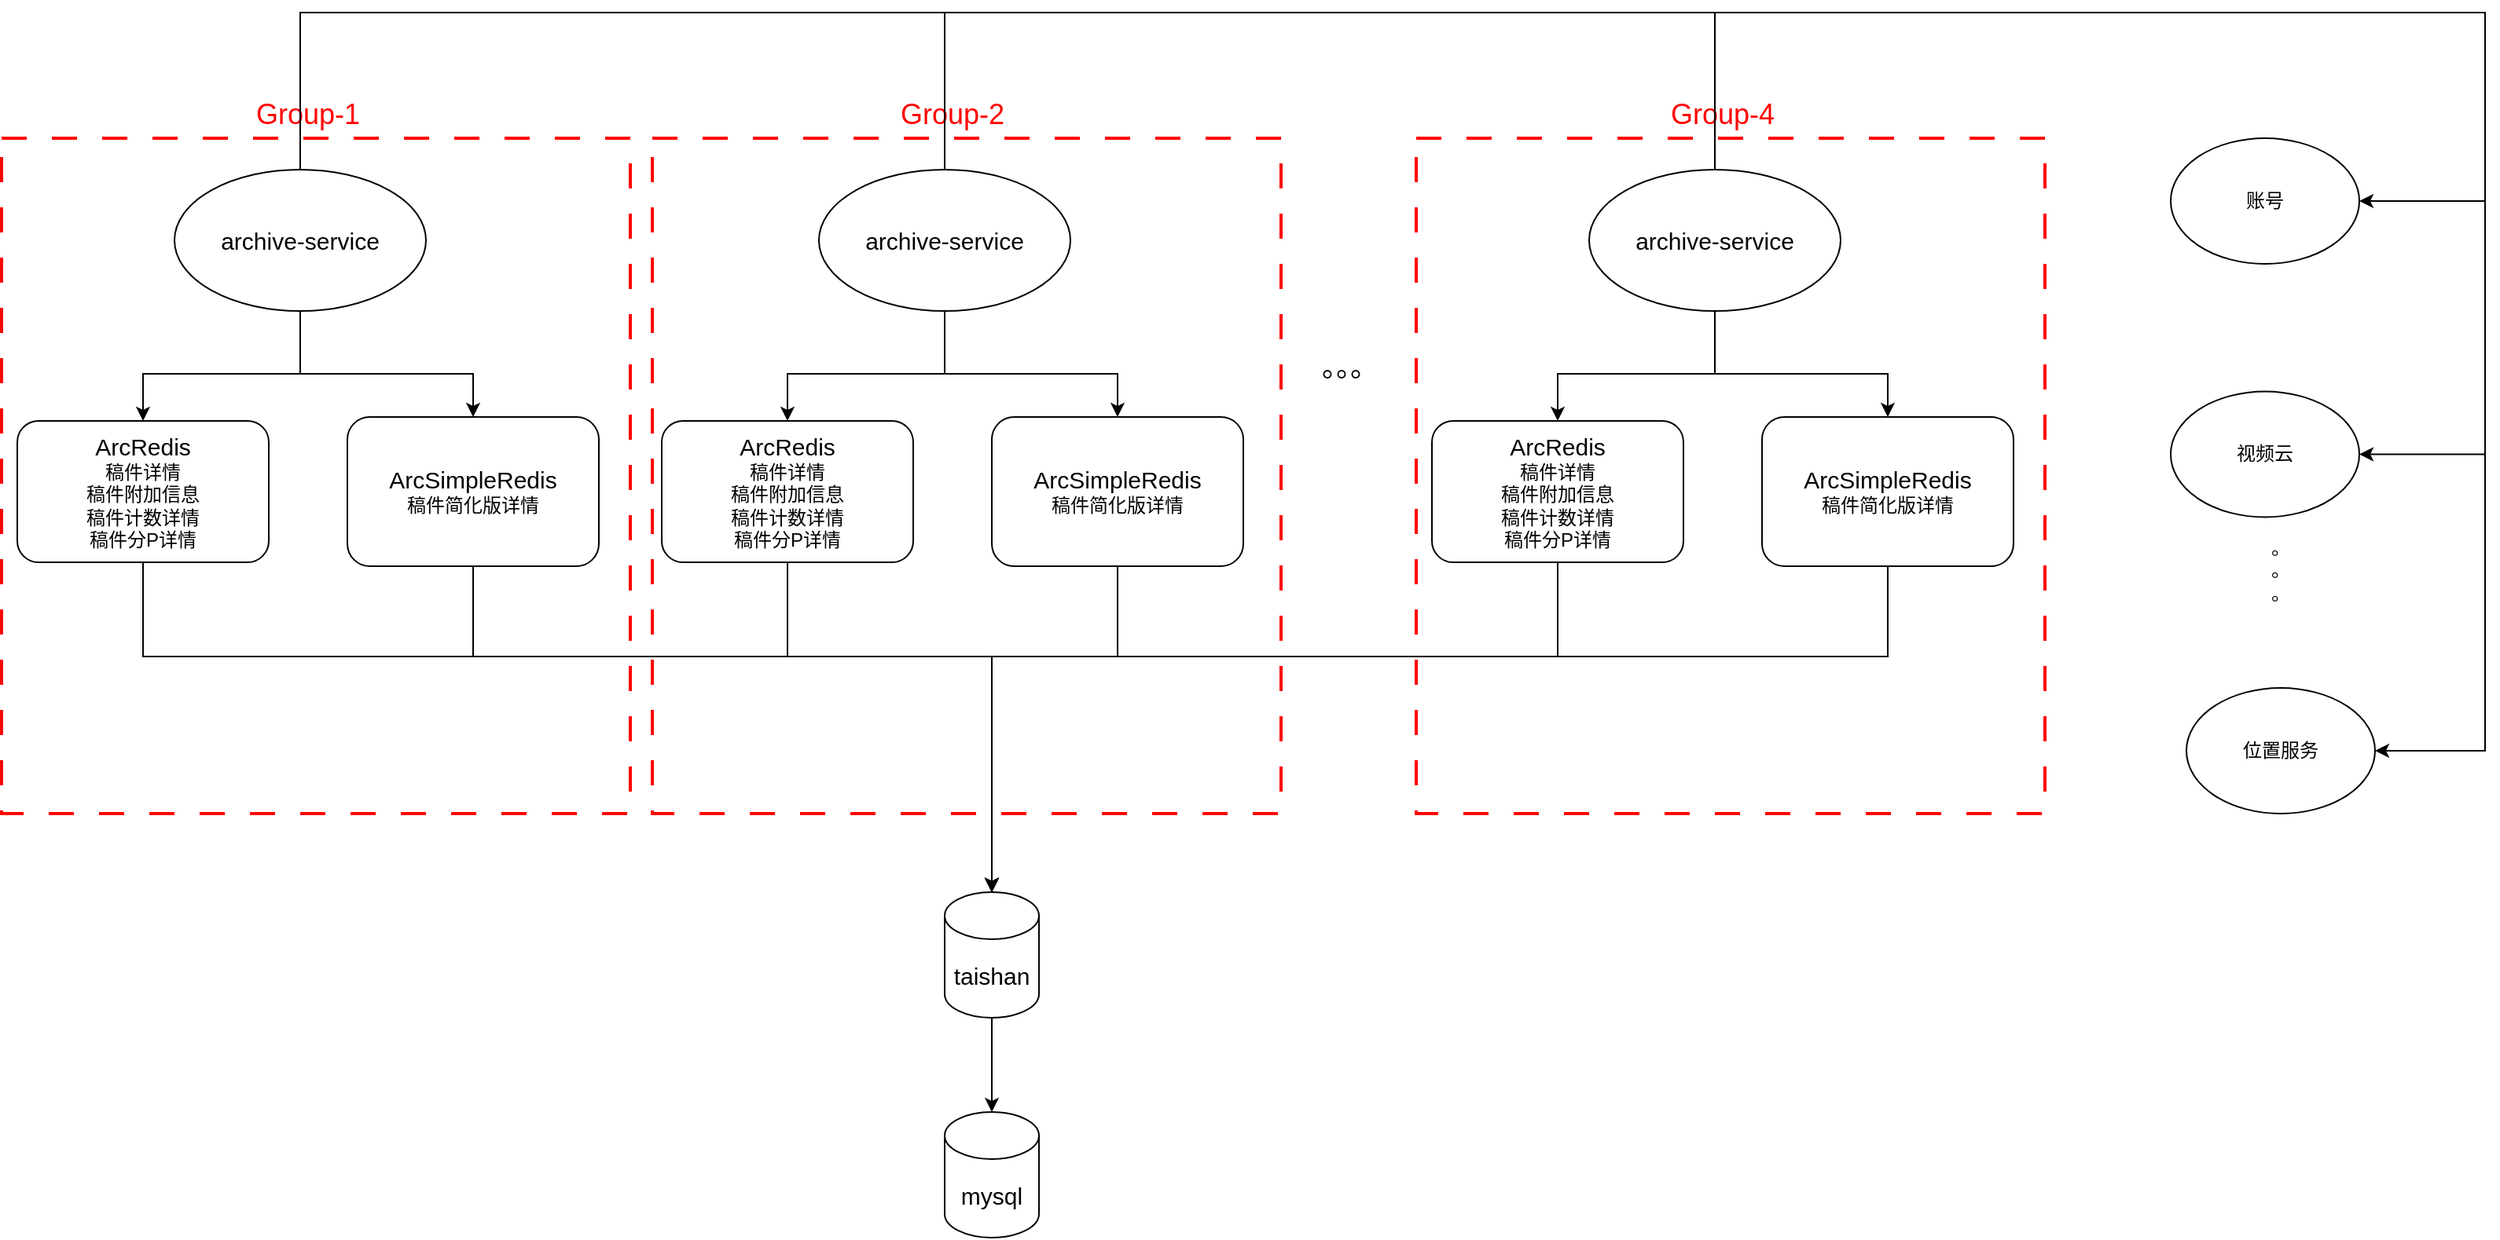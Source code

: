 <mxfile version="21.3.2" type="github">
  <diagram name="第 1 页" id="qCeJ8F9ar0Y0RMqBLcNG">
    <mxGraphModel dx="2261" dy="796" grid="1" gridSize="10" guides="1" tooltips="1" connect="1" arrows="1" fold="1" page="1" pageScale="1" pageWidth="827" pageHeight="1169" math="0" shadow="0">
      <root>
        <mxCell id="0" />
        <mxCell id="1" parent="0" />
        <mxCell id="-TwOvz3URIMJ0SHQHjhy-61" value="" style="group" vertex="1" connectable="0" parent="1">
          <mxGeometry x="-400" y="50" width="1580" height="780" as="geometry" />
        </mxCell>
        <mxCell id="-TwOvz3URIMJ0SHQHjhy-39" value="" style="rounded=0;whiteSpace=wrap;html=1;dashed=1;dashPattern=8 8;strokeWidth=2;strokeColor=#FF0000;" vertex="1" parent="-TwOvz3URIMJ0SHQHjhy-61">
          <mxGeometry y="80" width="400" height="430" as="geometry" />
        </mxCell>
        <mxCell id="-TwOvz3URIMJ0SHQHjhy-6" value="" style="group" vertex="1" connectable="0" parent="-TwOvz3URIMJ0SHQHjhy-61">
          <mxGeometry x="420" y="100" width="394" height="410" as="geometry" />
        </mxCell>
        <mxCell id="-TwOvz3URIMJ0SHQHjhy-41" value="" style="rounded=0;whiteSpace=wrap;html=1;dashed=1;dashPattern=8 8;strokeWidth=2;strokeColor=#FF0000;" vertex="1" parent="-TwOvz3URIMJ0SHQHjhy-6">
          <mxGeometry x="-6" y="-20" width="400" height="430" as="geometry" />
        </mxCell>
        <mxCell id="-TwOvz3URIMJ0SHQHjhy-1" value="&lt;font style=&quot;font-size: 15px;&quot;&gt;archive-service&lt;/font&gt;" style="ellipse;whiteSpace=wrap;html=1;" vertex="1" parent="-TwOvz3URIMJ0SHQHjhy-6">
          <mxGeometry x="100" width="160" height="90" as="geometry" />
        </mxCell>
        <mxCell id="-TwOvz3URIMJ0SHQHjhy-2" value="&lt;font style=&quot;font-size: 15px;&quot;&gt;ArcRedis&lt;/font&gt;&lt;br&gt;稿件详情&lt;br&gt;稿件附加信息&lt;br&gt;稿件计数详情&lt;br&gt;稿件分P详情" style="rounded=1;whiteSpace=wrap;html=1;" vertex="1" parent="-TwOvz3URIMJ0SHQHjhy-6">
          <mxGeometry y="160" width="160" height="90" as="geometry" />
        </mxCell>
        <mxCell id="-TwOvz3URIMJ0SHQHjhy-4" style="edgeStyle=orthogonalEdgeStyle;rounded=0;orthogonalLoop=1;jettySize=auto;html=1;exitX=0.5;exitY=1;exitDx=0;exitDy=0;" edge="1" parent="-TwOvz3URIMJ0SHQHjhy-6" source="-TwOvz3URIMJ0SHQHjhy-1" target="-TwOvz3URIMJ0SHQHjhy-2">
          <mxGeometry relative="1" as="geometry">
            <Array as="points">
              <mxPoint x="180" y="130" />
              <mxPoint x="80" y="130" />
            </Array>
          </mxGeometry>
        </mxCell>
        <mxCell id="-TwOvz3URIMJ0SHQHjhy-3" value="&lt;font style=&quot;&quot;&gt;&lt;span style=&quot;font-size: 15px;&quot;&gt;ArcSimpleRedis&lt;/span&gt;&lt;br&gt;&lt;font style=&quot;font-size: 12px;&quot;&gt;稿件简化版详情&lt;/font&gt;&lt;br&gt;&lt;/font&gt;" style="rounded=1;whiteSpace=wrap;html=1;" vertex="1" parent="-TwOvz3URIMJ0SHQHjhy-6">
          <mxGeometry x="210" y="157.5" width="160" height="95" as="geometry" />
        </mxCell>
        <mxCell id="-TwOvz3URIMJ0SHQHjhy-5" style="edgeStyle=orthogonalEdgeStyle;rounded=0;orthogonalLoop=1;jettySize=auto;html=1;" edge="1" parent="-TwOvz3URIMJ0SHQHjhy-6" source="-TwOvz3URIMJ0SHQHjhy-1" target="-TwOvz3URIMJ0SHQHjhy-3">
          <mxGeometry relative="1" as="geometry">
            <Array as="points">
              <mxPoint x="180" y="130" />
              <mxPoint x="290" y="130" />
            </Array>
          </mxGeometry>
        </mxCell>
        <mxCell id="-TwOvz3URIMJ0SHQHjhy-7" value="" style="group" vertex="1" connectable="0" parent="-TwOvz3URIMJ0SHQHjhy-61">
          <mxGeometry x="10" y="100" width="370" height="252.5" as="geometry" />
        </mxCell>
        <mxCell id="-TwOvz3URIMJ0SHQHjhy-8" value="&lt;font style=&quot;font-size: 15px;&quot;&gt;archive-service&lt;/font&gt;" style="ellipse;whiteSpace=wrap;html=1;" vertex="1" parent="-TwOvz3URIMJ0SHQHjhy-7">
          <mxGeometry x="100" width="160" height="90" as="geometry" />
        </mxCell>
        <mxCell id="-TwOvz3URIMJ0SHQHjhy-9" value="&lt;font style=&quot;font-size: 15px;&quot;&gt;ArcRedis&lt;/font&gt;&lt;br&gt;稿件详情&lt;br&gt;稿件附加信息&lt;br&gt;稿件计数详情&lt;br&gt;稿件分P详情" style="rounded=1;whiteSpace=wrap;html=1;" vertex="1" parent="-TwOvz3URIMJ0SHQHjhy-7">
          <mxGeometry y="160" width="160" height="90" as="geometry" />
        </mxCell>
        <mxCell id="-TwOvz3URIMJ0SHQHjhy-10" style="edgeStyle=orthogonalEdgeStyle;rounded=0;orthogonalLoop=1;jettySize=auto;html=1;exitX=0.5;exitY=1;exitDx=0;exitDy=0;" edge="1" parent="-TwOvz3URIMJ0SHQHjhy-7" source="-TwOvz3URIMJ0SHQHjhy-8" target="-TwOvz3URIMJ0SHQHjhy-9">
          <mxGeometry relative="1" as="geometry">
            <Array as="points">
              <mxPoint x="180" y="130" />
              <mxPoint x="80" y="130" />
            </Array>
          </mxGeometry>
        </mxCell>
        <mxCell id="-TwOvz3URIMJ0SHQHjhy-11" value="&lt;font style=&quot;&quot;&gt;&lt;span style=&quot;font-size: 15px;&quot;&gt;ArcSimpleRedis&lt;/span&gt;&lt;br&gt;&lt;font style=&quot;font-size: 12px;&quot;&gt;稿件简化版详情&lt;/font&gt;&lt;br&gt;&lt;/font&gt;" style="rounded=1;whiteSpace=wrap;html=1;" vertex="1" parent="-TwOvz3URIMJ0SHQHjhy-7">
          <mxGeometry x="210" y="157.5" width="160" height="95" as="geometry" />
        </mxCell>
        <mxCell id="-TwOvz3URIMJ0SHQHjhy-12" style="edgeStyle=orthogonalEdgeStyle;rounded=0;orthogonalLoop=1;jettySize=auto;html=1;" edge="1" parent="-TwOvz3URIMJ0SHQHjhy-7" source="-TwOvz3URIMJ0SHQHjhy-8" target="-TwOvz3URIMJ0SHQHjhy-11">
          <mxGeometry relative="1" as="geometry">
            <Array as="points">
              <mxPoint x="180" y="130" />
              <mxPoint x="290" y="130" />
            </Array>
          </mxGeometry>
        </mxCell>
        <mxCell id="-TwOvz3URIMJ0SHQHjhy-19" value="" style="group" vertex="1" connectable="0" parent="-TwOvz3URIMJ0SHQHjhy-61">
          <mxGeometry x="910" y="100" width="390" height="410" as="geometry" />
        </mxCell>
        <mxCell id="-TwOvz3URIMJ0SHQHjhy-49" value="" style="rounded=0;whiteSpace=wrap;html=1;dashed=1;dashPattern=8 8;strokeWidth=2;strokeColor=#FF0000;" vertex="1" parent="-TwOvz3URIMJ0SHQHjhy-19">
          <mxGeometry x="-10" y="-20" width="400" height="430" as="geometry" />
        </mxCell>
        <mxCell id="-TwOvz3URIMJ0SHQHjhy-20" value="&lt;font style=&quot;font-size: 15px;&quot;&gt;archive-service&lt;/font&gt;" style="ellipse;whiteSpace=wrap;html=1;" vertex="1" parent="-TwOvz3URIMJ0SHQHjhy-19">
          <mxGeometry x="100" width="160" height="90" as="geometry" />
        </mxCell>
        <mxCell id="-TwOvz3URIMJ0SHQHjhy-21" value="&lt;font style=&quot;font-size: 15px;&quot;&gt;ArcRedis&lt;/font&gt;&lt;br&gt;稿件详情&lt;br&gt;稿件附加信息&lt;br&gt;稿件计数详情&lt;br&gt;稿件分P详情" style="rounded=1;whiteSpace=wrap;html=1;" vertex="1" parent="-TwOvz3URIMJ0SHQHjhy-19">
          <mxGeometry y="160" width="160" height="90" as="geometry" />
        </mxCell>
        <mxCell id="-TwOvz3URIMJ0SHQHjhy-22" style="edgeStyle=orthogonalEdgeStyle;rounded=0;orthogonalLoop=1;jettySize=auto;html=1;exitX=0.5;exitY=1;exitDx=0;exitDy=0;" edge="1" parent="-TwOvz3URIMJ0SHQHjhy-19" source="-TwOvz3URIMJ0SHQHjhy-20" target="-TwOvz3URIMJ0SHQHjhy-21">
          <mxGeometry relative="1" as="geometry">
            <Array as="points">
              <mxPoint x="180" y="130" />
              <mxPoint x="80" y="130" />
            </Array>
          </mxGeometry>
        </mxCell>
        <mxCell id="-TwOvz3URIMJ0SHQHjhy-23" value="&lt;font style=&quot;&quot;&gt;&lt;span style=&quot;font-size: 15px;&quot;&gt;ArcSimpleRedis&lt;/span&gt;&lt;br&gt;&lt;font style=&quot;font-size: 12px;&quot;&gt;稿件简化版详情&lt;/font&gt;&lt;br&gt;&lt;/font&gt;" style="rounded=1;whiteSpace=wrap;html=1;" vertex="1" parent="-TwOvz3URIMJ0SHQHjhy-19">
          <mxGeometry x="210" y="157.5" width="160" height="95" as="geometry" />
        </mxCell>
        <mxCell id="-TwOvz3URIMJ0SHQHjhy-24" style="edgeStyle=orthogonalEdgeStyle;rounded=0;orthogonalLoop=1;jettySize=auto;html=1;" edge="1" parent="-TwOvz3URIMJ0SHQHjhy-19" source="-TwOvz3URIMJ0SHQHjhy-20" target="-TwOvz3URIMJ0SHQHjhy-23">
          <mxGeometry relative="1" as="geometry">
            <Array as="points">
              <mxPoint x="180" y="130" />
              <mxPoint x="290" y="130" />
            </Array>
          </mxGeometry>
        </mxCell>
        <mxCell id="-TwOvz3URIMJ0SHQHjhy-25" value="&lt;font style=&quot;font-size: 18px;&quot;&gt;。。。&lt;/font&gt;" style="text;strokeColor=none;align=center;fillColor=none;html=1;verticalAlign=middle;whiteSpace=wrap;rounded=0;" vertex="1" parent="-TwOvz3URIMJ0SHQHjhy-61">
          <mxGeometry x="760" y="211.25" width="196" height="30" as="geometry" />
        </mxCell>
        <mxCell id="-TwOvz3URIMJ0SHQHjhy-27" value="&lt;font style=&quot;font-size: 15px;&quot;&gt;taishan&lt;/font&gt;" style="shape=cylinder3;whiteSpace=wrap;html=1;boundedLbl=1;backgroundOutline=1;size=15;" vertex="1" parent="-TwOvz3URIMJ0SHQHjhy-61">
          <mxGeometry x="600" y="560" width="60" height="80" as="geometry" />
        </mxCell>
        <mxCell id="-TwOvz3URIMJ0SHQHjhy-28" value="&lt;font style=&quot;font-size: 15px;&quot;&gt;mysql&lt;/font&gt;" style="shape=cylinder3;whiteSpace=wrap;html=1;boundedLbl=1;backgroundOutline=1;size=15;" vertex="1" parent="-TwOvz3URIMJ0SHQHjhy-61">
          <mxGeometry x="600" y="700" width="60" height="80" as="geometry" />
        </mxCell>
        <mxCell id="-TwOvz3URIMJ0SHQHjhy-32" style="edgeStyle=orthogonalEdgeStyle;rounded=0;orthogonalLoop=1;jettySize=auto;html=1;" edge="1" parent="-TwOvz3URIMJ0SHQHjhy-61" source="-TwOvz3URIMJ0SHQHjhy-9" target="-TwOvz3URIMJ0SHQHjhy-27">
          <mxGeometry relative="1" as="geometry">
            <Array as="points">
              <mxPoint x="90" y="410" />
              <mxPoint x="630" y="410" />
            </Array>
          </mxGeometry>
        </mxCell>
        <mxCell id="-TwOvz3URIMJ0SHQHjhy-33" style="edgeStyle=orthogonalEdgeStyle;rounded=0;orthogonalLoop=1;jettySize=auto;html=1;exitX=0.5;exitY=1;exitDx=0;exitDy=0;entryX=0.5;entryY=0;entryDx=0;entryDy=0;entryPerimeter=0;" edge="1" parent="-TwOvz3URIMJ0SHQHjhy-61" source="-TwOvz3URIMJ0SHQHjhy-11" target="-TwOvz3URIMJ0SHQHjhy-27">
          <mxGeometry relative="1" as="geometry">
            <Array as="points">
              <mxPoint x="300" y="410" />
              <mxPoint x="630" y="410" />
            </Array>
          </mxGeometry>
        </mxCell>
        <mxCell id="-TwOvz3URIMJ0SHQHjhy-34" style="edgeStyle=orthogonalEdgeStyle;rounded=0;orthogonalLoop=1;jettySize=auto;html=1;entryX=0.5;entryY=0;entryDx=0;entryDy=0;entryPerimeter=0;" edge="1" parent="-TwOvz3URIMJ0SHQHjhy-61" source="-TwOvz3URIMJ0SHQHjhy-2" target="-TwOvz3URIMJ0SHQHjhy-27">
          <mxGeometry relative="1" as="geometry">
            <Array as="points">
              <mxPoint x="500" y="410" />
              <mxPoint x="630" y="410" />
            </Array>
          </mxGeometry>
        </mxCell>
        <mxCell id="-TwOvz3URIMJ0SHQHjhy-35" style="edgeStyle=orthogonalEdgeStyle;rounded=0;orthogonalLoop=1;jettySize=auto;html=1;entryX=0.5;entryY=0;entryDx=0;entryDy=0;entryPerimeter=0;" edge="1" parent="-TwOvz3URIMJ0SHQHjhy-61" source="-TwOvz3URIMJ0SHQHjhy-3" target="-TwOvz3URIMJ0SHQHjhy-27">
          <mxGeometry relative="1" as="geometry">
            <Array as="points">
              <mxPoint x="710" y="410" />
              <mxPoint x="630" y="410" />
            </Array>
          </mxGeometry>
        </mxCell>
        <mxCell id="-TwOvz3URIMJ0SHQHjhy-36" style="edgeStyle=orthogonalEdgeStyle;rounded=0;orthogonalLoop=1;jettySize=auto;html=1;entryX=0.5;entryY=0;entryDx=0;entryDy=0;entryPerimeter=0;" edge="1" parent="-TwOvz3URIMJ0SHQHjhy-61" source="-TwOvz3URIMJ0SHQHjhy-21" target="-TwOvz3URIMJ0SHQHjhy-27">
          <mxGeometry relative="1" as="geometry">
            <Array as="points">
              <mxPoint x="990" y="410" />
              <mxPoint x="630" y="410" />
            </Array>
          </mxGeometry>
        </mxCell>
        <mxCell id="-TwOvz3URIMJ0SHQHjhy-29" style="edgeStyle=orthogonalEdgeStyle;rounded=0;orthogonalLoop=1;jettySize=auto;html=1;" edge="1" parent="-TwOvz3URIMJ0SHQHjhy-61" source="-TwOvz3URIMJ0SHQHjhy-27" target="-TwOvz3URIMJ0SHQHjhy-28">
          <mxGeometry relative="1" as="geometry" />
        </mxCell>
        <mxCell id="-TwOvz3URIMJ0SHQHjhy-37" style="edgeStyle=orthogonalEdgeStyle;rounded=0;orthogonalLoop=1;jettySize=auto;html=1;entryX=0.5;entryY=0;entryDx=0;entryDy=0;entryPerimeter=0;" edge="1" parent="-TwOvz3URIMJ0SHQHjhy-61" source="-TwOvz3URIMJ0SHQHjhy-23" target="-TwOvz3URIMJ0SHQHjhy-27">
          <mxGeometry relative="1" as="geometry">
            <Array as="points">
              <mxPoint x="1200" y="410" />
              <mxPoint x="630" y="410" />
            </Array>
          </mxGeometry>
        </mxCell>
        <mxCell id="-TwOvz3URIMJ0SHQHjhy-51" value="&lt;font color=&quot;#ff0000&quot; style=&quot;font-size: 18px;&quot;&gt;Group-4&lt;/font&gt;" style="text;strokeColor=none;align=center;fillColor=none;html=1;verticalAlign=middle;whiteSpace=wrap;rounded=0;" vertex="1" parent="-TwOvz3URIMJ0SHQHjhy-61">
          <mxGeometry x="1060" y="50" width="70" height="30" as="geometry" />
        </mxCell>
        <mxCell id="-TwOvz3URIMJ0SHQHjhy-52" value="&lt;font color=&quot;#ff0000&quot; style=&quot;font-size: 18px;&quot;&gt;Group-2&lt;/font&gt;" style="text;strokeColor=none;align=center;fillColor=none;html=1;verticalAlign=middle;whiteSpace=wrap;rounded=0;" vertex="1" parent="-TwOvz3URIMJ0SHQHjhy-61">
          <mxGeometry x="570" y="50" width="70" height="30" as="geometry" />
        </mxCell>
        <mxCell id="-TwOvz3URIMJ0SHQHjhy-53" value="&lt;font color=&quot;#ff0000&quot; style=&quot;font-size: 18px;&quot;&gt;Group-1&lt;/font&gt;" style="text;strokeColor=none;align=center;fillColor=none;html=1;verticalAlign=middle;whiteSpace=wrap;rounded=0;" vertex="1" parent="-TwOvz3URIMJ0SHQHjhy-61">
          <mxGeometry x="160" y="50" width="70" height="30" as="geometry" />
        </mxCell>
        <mxCell id="-TwOvz3URIMJ0SHQHjhy-54" value="账号" style="ellipse;whiteSpace=wrap;html=1;" vertex="1" parent="-TwOvz3URIMJ0SHQHjhy-61">
          <mxGeometry x="1380" y="80" width="120" height="80" as="geometry" />
        </mxCell>
        <mxCell id="-TwOvz3URIMJ0SHQHjhy-55" value="视频云" style="ellipse;whiteSpace=wrap;html=1;" vertex="1" parent="-TwOvz3URIMJ0SHQHjhy-61">
          <mxGeometry x="1380" y="241.25" width="120" height="80" as="geometry" />
        </mxCell>
        <mxCell id="-TwOvz3URIMJ0SHQHjhy-56" value="位置服务" style="ellipse;whiteSpace=wrap;html=1;" vertex="1" parent="-TwOvz3URIMJ0SHQHjhy-61">
          <mxGeometry x="1390" y="430" width="120" height="80" as="geometry" />
        </mxCell>
        <mxCell id="-TwOvz3URIMJ0SHQHjhy-57" value="。&lt;br&gt;。&lt;br&gt;。" style="text;strokeColor=none;align=center;fillColor=none;html=1;verticalAlign=middle;whiteSpace=wrap;rounded=0;" vertex="1" parent="-TwOvz3URIMJ0SHQHjhy-61">
          <mxGeometry x="1420" y="340" width="60" height="30" as="geometry" />
        </mxCell>
        <mxCell id="-TwOvz3URIMJ0SHQHjhy-58" style="edgeStyle=orthogonalEdgeStyle;rounded=0;orthogonalLoop=1;jettySize=auto;html=1;exitX=0.5;exitY=0;exitDx=0;exitDy=0;entryX=1;entryY=0.5;entryDx=0;entryDy=0;" edge="1" parent="-TwOvz3URIMJ0SHQHjhy-61" source="-TwOvz3URIMJ0SHQHjhy-8" target="-TwOvz3URIMJ0SHQHjhy-54">
          <mxGeometry relative="1" as="geometry">
            <Array as="points">
              <mxPoint x="190" />
              <mxPoint x="1580" />
              <mxPoint x="1580" y="120" />
            </Array>
          </mxGeometry>
        </mxCell>
        <mxCell id="-TwOvz3URIMJ0SHQHjhy-59" style="edgeStyle=orthogonalEdgeStyle;rounded=0;orthogonalLoop=1;jettySize=auto;html=1;exitX=0.5;exitY=0;exitDx=0;exitDy=0;entryX=1;entryY=0.5;entryDx=0;entryDy=0;" edge="1" parent="-TwOvz3URIMJ0SHQHjhy-61" source="-TwOvz3URIMJ0SHQHjhy-1" target="-TwOvz3URIMJ0SHQHjhy-55">
          <mxGeometry relative="1" as="geometry">
            <Array as="points">
              <mxPoint x="600" />
              <mxPoint x="1580" />
              <mxPoint x="1580" y="281" />
            </Array>
          </mxGeometry>
        </mxCell>
        <mxCell id="-TwOvz3URIMJ0SHQHjhy-60" style="edgeStyle=orthogonalEdgeStyle;rounded=0;orthogonalLoop=1;jettySize=auto;html=1;exitX=0.5;exitY=0;exitDx=0;exitDy=0;entryX=1;entryY=0.5;entryDx=0;entryDy=0;" edge="1" parent="-TwOvz3URIMJ0SHQHjhy-61" source="-TwOvz3URIMJ0SHQHjhy-20" target="-TwOvz3URIMJ0SHQHjhy-56">
          <mxGeometry relative="1" as="geometry">
            <Array as="points">
              <mxPoint x="1090" />
              <mxPoint x="1580" />
              <mxPoint x="1580" y="470" />
            </Array>
          </mxGeometry>
        </mxCell>
      </root>
    </mxGraphModel>
  </diagram>
</mxfile>
